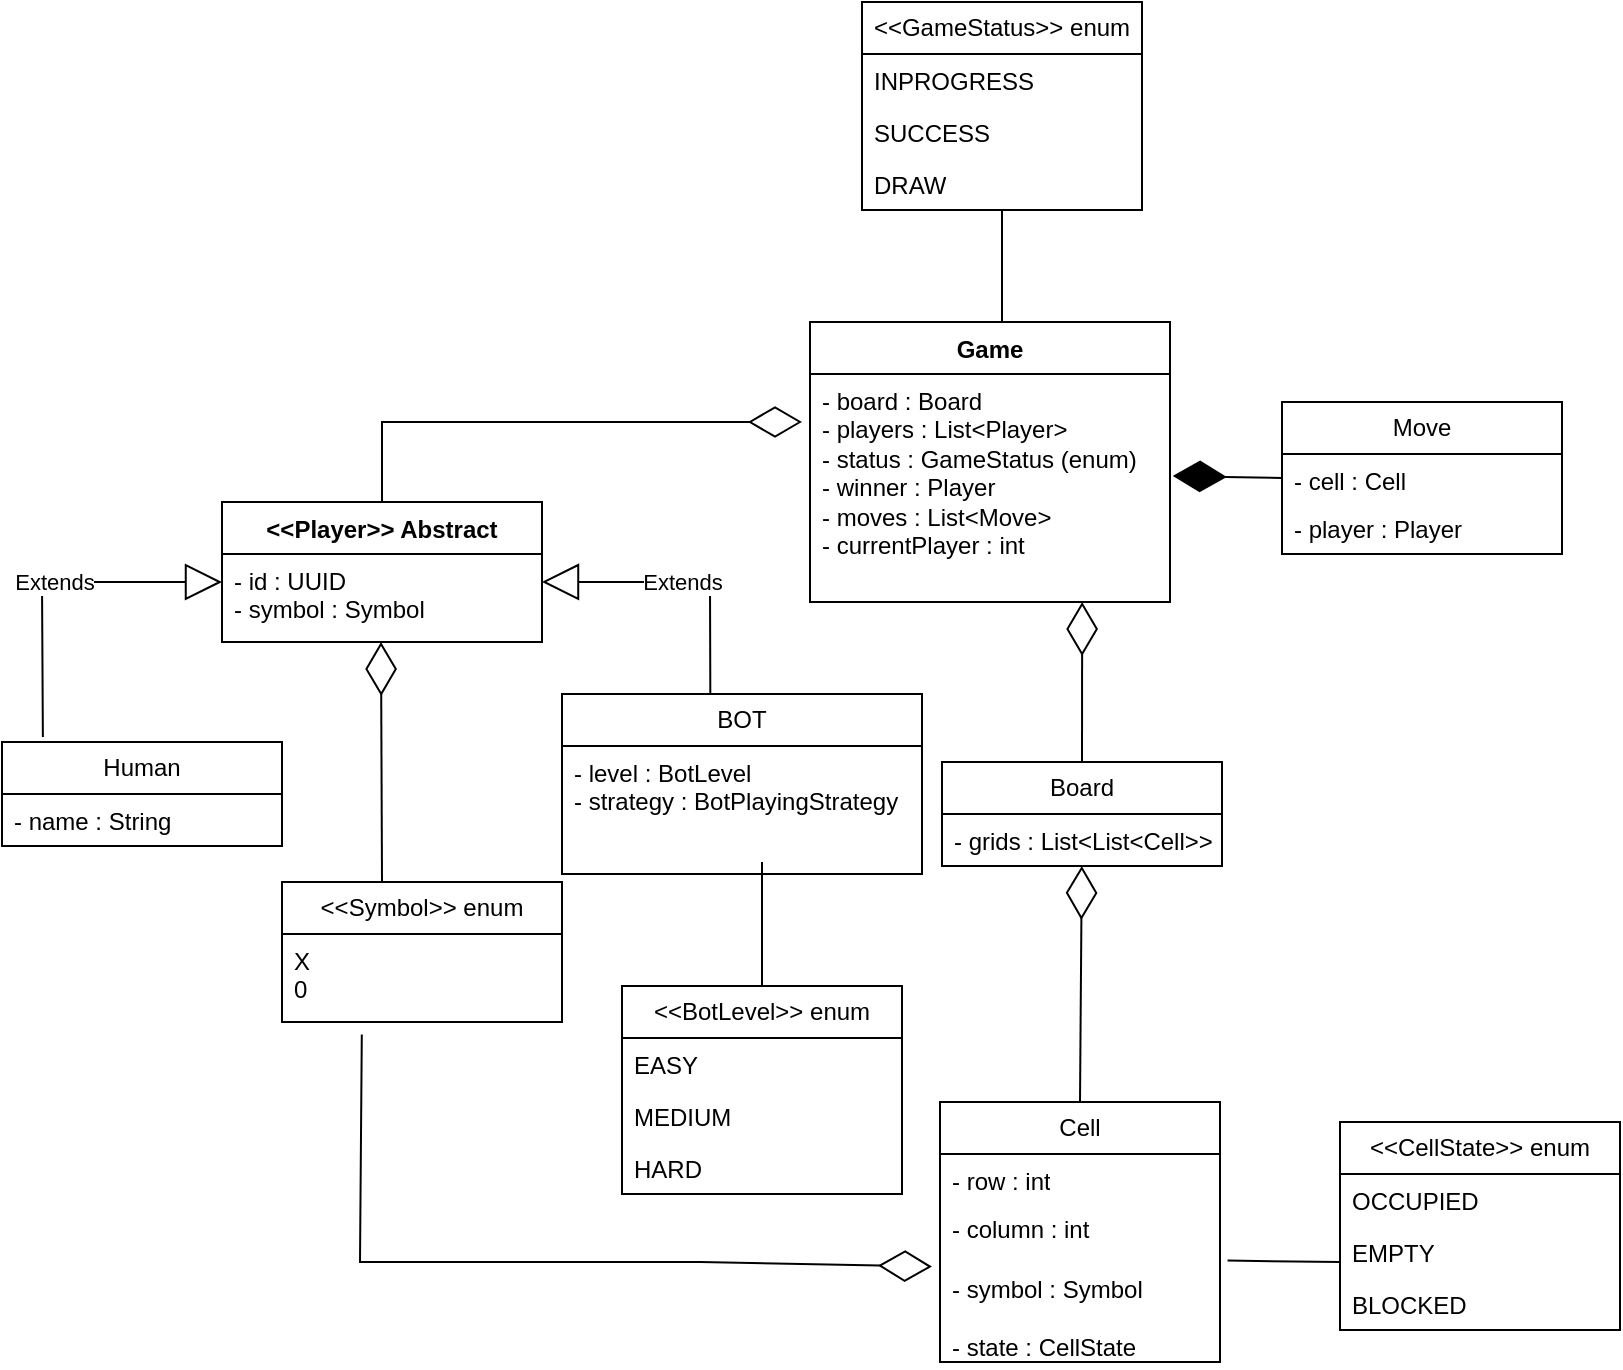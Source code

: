 <mxfile version="24.7.8">
  <diagram id="23iRSUPoRavnBvh4doch" name="Page-1">
    <mxGraphModel dx="1114" dy="757" grid="1" gridSize="10" guides="1" tooltips="1" connect="1" arrows="1" fold="1" page="1" pageScale="1" pageWidth="827" pageHeight="1169" math="0" shadow="0">
      <root>
        <mxCell id="0" />
        <mxCell id="1" parent="0" />
        <mxCell id="Uuj3jZGyr2rjbVmX2i0e-5" value="Game" style="swimlane;fontStyle=1;align=center;verticalAlign=top;childLayout=stackLayout;horizontal=1;startSize=26;horizontalStack=0;resizeParent=1;resizeParentMax=0;resizeLast=0;collapsible=1;marginBottom=0;whiteSpace=wrap;html=1;" parent="1" vertex="1">
          <mxGeometry x="414" y="190" width="180" height="140" as="geometry" />
        </mxCell>
        <mxCell id="Uuj3jZGyr2rjbVmX2i0e-6" value="- board : Board&lt;div&gt;- players : List&amp;lt;Player&amp;gt;&lt;/div&gt;&lt;div&gt;- status : GameStatus (enum)&lt;/div&gt;&lt;div&gt;- winner : Player&lt;/div&gt;&lt;div&gt;- moves : List&amp;lt;Move&amp;gt;&lt;/div&gt;&lt;div&gt;- currentPlayer : int&lt;/div&gt;&lt;div&gt;&lt;br&gt;&lt;/div&gt;" style="text;strokeColor=none;fillColor=none;align=left;verticalAlign=top;spacingLeft=4;spacingRight=4;overflow=hidden;rotatable=0;points=[[0,0.5],[1,0.5]];portConstraint=eastwest;whiteSpace=wrap;html=1;" parent="Uuj3jZGyr2rjbVmX2i0e-5" vertex="1">
          <mxGeometry y="26" width="180" height="114" as="geometry" />
        </mxCell>
        <mxCell id="Uuj3jZGyr2rjbVmX2i0e-9" value="&amp;lt;&amp;lt;Player&amp;gt;&amp;gt; Abstract" style="swimlane;fontStyle=1;align=center;verticalAlign=top;childLayout=stackLayout;horizontal=1;startSize=26;horizontalStack=0;resizeParent=1;resizeParentMax=0;resizeLast=0;collapsible=1;marginBottom=0;whiteSpace=wrap;html=1;" parent="1" vertex="1">
          <mxGeometry x="120" y="280" width="160" height="70" as="geometry" />
        </mxCell>
        <mxCell id="Uuj3jZGyr2rjbVmX2i0e-10" value="- id : UUID&lt;div&gt;- symbol : Symbol&lt;/div&gt;" style="text;strokeColor=none;fillColor=none;align=left;verticalAlign=top;spacingLeft=4;spacingRight=4;overflow=hidden;rotatable=0;points=[[0,0.5],[1,0.5]];portConstraint=eastwest;whiteSpace=wrap;html=1;" parent="Uuj3jZGyr2rjbVmX2i0e-9" vertex="1">
          <mxGeometry y="26" width="160" height="44" as="geometry" />
        </mxCell>
        <mxCell id="Uuj3jZGyr2rjbVmX2i0e-17" value="Human" style="swimlane;fontStyle=0;childLayout=stackLayout;horizontal=1;startSize=26;fillColor=none;horizontalStack=0;resizeParent=1;resizeParentMax=0;resizeLast=0;collapsible=1;marginBottom=0;whiteSpace=wrap;html=1;" parent="1" vertex="1">
          <mxGeometry x="10" y="400" width="140" height="52" as="geometry" />
        </mxCell>
        <mxCell id="Uuj3jZGyr2rjbVmX2i0e-18" value="- name : String" style="text;strokeColor=none;fillColor=none;align=left;verticalAlign=top;spacingLeft=4;spacingRight=4;overflow=hidden;rotatable=0;points=[[0,0.5],[1,0.5]];portConstraint=eastwest;whiteSpace=wrap;html=1;" parent="Uuj3jZGyr2rjbVmX2i0e-17" vertex="1">
          <mxGeometry y="26" width="140" height="26" as="geometry" />
        </mxCell>
        <mxCell id="Uuj3jZGyr2rjbVmX2i0e-21" value="BOT" style="swimlane;fontStyle=0;childLayout=stackLayout;horizontal=1;startSize=26;fillColor=none;horizontalStack=0;resizeParent=1;resizeParentMax=0;resizeLast=0;collapsible=1;marginBottom=0;whiteSpace=wrap;html=1;" parent="1" vertex="1">
          <mxGeometry x="290" y="376" width="180" height="90" as="geometry" />
        </mxCell>
        <mxCell id="Uuj3jZGyr2rjbVmX2i0e-22" value="- level : BotLevel&lt;div&gt;- strategy : BotPlayingStrategy&lt;/div&gt;" style="text;strokeColor=none;fillColor=none;align=left;verticalAlign=top;spacingLeft=4;spacingRight=4;overflow=hidden;rotatable=0;points=[[0,0.5],[1,0.5]];portConstraint=eastwest;whiteSpace=wrap;html=1;" parent="Uuj3jZGyr2rjbVmX2i0e-21" vertex="1">
          <mxGeometry y="26" width="180" height="64" as="geometry" />
        </mxCell>
        <mxCell id="Uuj3jZGyr2rjbVmX2i0e-27" value="Board" style="swimlane;fontStyle=0;childLayout=stackLayout;horizontal=1;startSize=26;fillColor=none;horizontalStack=0;resizeParent=1;resizeParentMax=0;resizeLast=0;collapsible=1;marginBottom=0;whiteSpace=wrap;html=1;" parent="1" vertex="1">
          <mxGeometry x="480" y="410" width="140" height="52" as="geometry" />
        </mxCell>
        <mxCell id="Uuj3jZGyr2rjbVmX2i0e-28" value="- grids : List&amp;lt;List&amp;lt;Cell&amp;gt;&amp;gt;" style="text;strokeColor=none;fillColor=none;align=left;verticalAlign=top;spacingLeft=4;spacingRight=4;overflow=hidden;rotatable=0;points=[[0,0.5],[1,0.5]];portConstraint=eastwest;whiteSpace=wrap;html=1;" parent="Uuj3jZGyr2rjbVmX2i0e-27" vertex="1">
          <mxGeometry y="26" width="140" height="26" as="geometry" />
        </mxCell>
        <mxCell id="Uuj3jZGyr2rjbVmX2i0e-31" value="&amp;lt;&amp;lt;GameStatus&amp;gt;&amp;gt; enum" style="swimlane;fontStyle=0;childLayout=stackLayout;horizontal=1;startSize=26;fillColor=none;horizontalStack=0;resizeParent=1;resizeParentMax=0;resizeLast=0;collapsible=1;marginBottom=0;whiteSpace=wrap;html=1;" parent="1" vertex="1">
          <mxGeometry x="440" y="30" width="140" height="104" as="geometry" />
        </mxCell>
        <mxCell id="Uuj3jZGyr2rjbVmX2i0e-32" value="INPROGRESS" style="text;strokeColor=none;fillColor=none;align=left;verticalAlign=top;spacingLeft=4;spacingRight=4;overflow=hidden;rotatable=0;points=[[0,0.5],[1,0.5]];portConstraint=eastwest;whiteSpace=wrap;html=1;" parent="Uuj3jZGyr2rjbVmX2i0e-31" vertex="1">
          <mxGeometry y="26" width="140" height="26" as="geometry" />
        </mxCell>
        <mxCell id="Uuj3jZGyr2rjbVmX2i0e-33" value="SUCCESS" style="text;strokeColor=none;fillColor=none;align=left;verticalAlign=top;spacingLeft=4;spacingRight=4;overflow=hidden;rotatable=0;points=[[0,0.5],[1,0.5]];portConstraint=eastwest;whiteSpace=wrap;html=1;" parent="Uuj3jZGyr2rjbVmX2i0e-31" vertex="1">
          <mxGeometry y="52" width="140" height="26" as="geometry" />
        </mxCell>
        <mxCell id="Uuj3jZGyr2rjbVmX2i0e-34" value="DRAW" style="text;strokeColor=none;fillColor=none;align=left;verticalAlign=top;spacingLeft=4;spacingRight=4;overflow=hidden;rotatable=0;points=[[0,0.5],[1,0.5]];portConstraint=eastwest;whiteSpace=wrap;html=1;" parent="Uuj3jZGyr2rjbVmX2i0e-31" vertex="1">
          <mxGeometry y="78" width="140" height="26" as="geometry" />
        </mxCell>
        <mxCell id="Uuj3jZGyr2rjbVmX2i0e-35" value="&amp;lt;&amp;lt;Symbol&amp;gt;&amp;gt; enum" style="swimlane;fontStyle=0;childLayout=stackLayout;horizontal=1;startSize=26;fillColor=none;horizontalStack=0;resizeParent=1;resizeParentMax=0;resizeLast=0;collapsible=1;marginBottom=0;whiteSpace=wrap;html=1;" parent="1" vertex="1">
          <mxGeometry x="150" y="470" width="140" height="70" as="geometry" />
        </mxCell>
        <mxCell id="Uuj3jZGyr2rjbVmX2i0e-36" value="X&lt;div&gt;0&lt;/div&gt;" style="text;strokeColor=none;fillColor=none;align=left;verticalAlign=top;spacingLeft=4;spacingRight=4;overflow=hidden;rotatable=0;points=[[0,0.5],[1,0.5]];portConstraint=eastwest;whiteSpace=wrap;html=1;" parent="Uuj3jZGyr2rjbVmX2i0e-35" vertex="1">
          <mxGeometry y="26" width="140" height="44" as="geometry" />
        </mxCell>
        <mxCell id="Uuj3jZGyr2rjbVmX2i0e-39" value="" style="endArrow=diamondThin;endFill=0;endSize=24;html=1;rounded=0;" parent="1" edge="1">
          <mxGeometry width="160" relative="1" as="geometry">
            <mxPoint x="200" y="470" as="sourcePoint" />
            <mxPoint x="199.5" y="350" as="targetPoint" />
          </mxGeometry>
        </mxCell>
        <mxCell id="Uuj3jZGyr2rjbVmX2i0e-42" value="Cell" style="swimlane;fontStyle=0;childLayout=stackLayout;horizontal=1;startSize=26;fillColor=none;horizontalStack=0;resizeParent=1;resizeParentMax=0;resizeLast=0;collapsible=1;marginBottom=0;whiteSpace=wrap;html=1;" parent="1" vertex="1">
          <mxGeometry x="479" y="580" width="140" height="130" as="geometry" />
        </mxCell>
        <mxCell id="Uuj3jZGyr2rjbVmX2i0e-43" value="- row : int" style="text;strokeColor=none;fillColor=none;align=left;verticalAlign=top;spacingLeft=4;spacingRight=4;overflow=hidden;rotatable=0;points=[[0,0.5],[1,0.5]];portConstraint=eastwest;whiteSpace=wrap;html=1;" parent="Uuj3jZGyr2rjbVmX2i0e-42" vertex="1">
          <mxGeometry y="26" width="140" height="24" as="geometry" />
        </mxCell>
        <mxCell id="Uuj3jZGyr2rjbVmX2i0e-44" value="- column : int" style="text;strokeColor=none;fillColor=none;align=left;verticalAlign=top;spacingLeft=4;spacingRight=4;overflow=hidden;rotatable=0;points=[[0,0.5],[1,0.5]];portConstraint=eastwest;whiteSpace=wrap;html=1;" parent="Uuj3jZGyr2rjbVmX2i0e-42" vertex="1">
          <mxGeometry y="50" width="140" height="30" as="geometry" />
        </mxCell>
        <mxCell id="Uuj3jZGyr2rjbVmX2i0e-65" value="" style="endArrow=none;html=1;rounded=0;exitX=1.027;exitY=-0.014;exitDx=0;exitDy=0;exitPerimeter=0;" parent="Uuj3jZGyr2rjbVmX2i0e-42" source="Uuj3jZGyr2rjbVmX2i0e-45" edge="1">
          <mxGeometry relative="1" as="geometry">
            <mxPoint x="50" y="80" as="sourcePoint" />
            <mxPoint x="200" y="80" as="targetPoint" />
          </mxGeometry>
        </mxCell>
        <mxCell id="Uuj3jZGyr2rjbVmX2i0e-45" value="- symbol : Symbol&lt;div&gt;&lt;br&gt;&lt;/div&gt;&lt;div&gt;- state : CellState&lt;/div&gt;" style="text;strokeColor=none;fillColor=none;align=left;verticalAlign=top;spacingLeft=4;spacingRight=4;overflow=hidden;rotatable=0;points=[[0,0.5],[1,0.5]];portConstraint=eastwest;whiteSpace=wrap;html=1;" parent="Uuj3jZGyr2rjbVmX2i0e-42" vertex="1">
          <mxGeometry y="80" width="140" height="50" as="geometry" />
        </mxCell>
        <mxCell id="Uuj3jZGyr2rjbVmX2i0e-47" value="Move" style="swimlane;fontStyle=0;childLayout=stackLayout;horizontal=1;startSize=26;fillColor=none;horizontalStack=0;resizeParent=1;resizeParentMax=0;resizeLast=0;collapsible=1;marginBottom=0;whiteSpace=wrap;html=1;" parent="1" vertex="1">
          <mxGeometry x="650" y="230" width="140" height="76" as="geometry" />
        </mxCell>
        <mxCell id="Uuj3jZGyr2rjbVmX2i0e-48" value="- cell : Cell" style="text;strokeColor=none;fillColor=none;align=left;verticalAlign=top;spacingLeft=4;spacingRight=4;overflow=hidden;rotatable=0;points=[[0,0.5],[1,0.5]];portConstraint=eastwest;whiteSpace=wrap;html=1;" parent="Uuj3jZGyr2rjbVmX2i0e-47" vertex="1">
          <mxGeometry y="26" width="140" height="24" as="geometry" />
        </mxCell>
        <mxCell id="Uuj3jZGyr2rjbVmX2i0e-49" value="- player : Player" style="text;strokeColor=none;fillColor=none;align=left;verticalAlign=top;spacingLeft=4;spacingRight=4;overflow=hidden;rotatable=0;points=[[0,0.5],[1,0.5]];portConstraint=eastwest;whiteSpace=wrap;html=1;" parent="Uuj3jZGyr2rjbVmX2i0e-47" vertex="1">
          <mxGeometry y="50" width="140" height="26" as="geometry" />
        </mxCell>
        <mxCell id="Uuj3jZGyr2rjbVmX2i0e-51" value="" style="endArrow=diamondThin;endFill=0;endSize=24;html=1;rounded=0;exitX=0.5;exitY=0;exitDx=0;exitDy=0;" parent="1" source="Uuj3jZGyr2rjbVmX2i0e-9" edge="1">
          <mxGeometry width="160" relative="1" as="geometry">
            <mxPoint x="250" y="250" as="sourcePoint" />
            <mxPoint x="410" y="240" as="targetPoint" />
            <Array as="points">
              <mxPoint x="200" y="240" />
            </Array>
          </mxGeometry>
        </mxCell>
        <mxCell id="Uuj3jZGyr2rjbVmX2i0e-52" value="" style="endArrow=diamondThin;endFill=0;endSize=24;html=1;rounded=0;exitX=0.5;exitY=0;exitDx=0;exitDy=0;" parent="1" source="Uuj3jZGyr2rjbVmX2i0e-42" target="Uuj3jZGyr2rjbVmX2i0e-28" edge="1">
          <mxGeometry width="160" relative="1" as="geometry">
            <mxPoint x="480" y="500" as="sourcePoint" />
            <mxPoint x="640" y="500" as="targetPoint" />
          </mxGeometry>
        </mxCell>
        <mxCell id="Uuj3jZGyr2rjbVmX2i0e-53" value="" style="endArrow=diamondThin;endFill=1;endSize=24;html=1;rounded=0;entryX=1.008;entryY=0.447;entryDx=0;entryDy=0;entryPerimeter=0;exitX=0;exitY=0.5;exitDx=0;exitDy=0;" parent="1" source="Uuj3jZGyr2rjbVmX2i0e-48" target="Uuj3jZGyr2rjbVmX2i0e-6" edge="1">
          <mxGeometry width="160" relative="1" as="geometry">
            <mxPoint x="610" y="330" as="sourcePoint" />
            <mxPoint x="770" y="330" as="targetPoint" />
          </mxGeometry>
        </mxCell>
        <mxCell id="Uuj3jZGyr2rjbVmX2i0e-55" value="" style="endArrow=diamondThin;endFill=0;endSize=24;html=1;rounded=0;entryX=0.756;entryY=1;entryDx=0;entryDy=0;entryPerimeter=0;exitX=0.5;exitY=0;exitDx=0;exitDy=0;" parent="1" source="Uuj3jZGyr2rjbVmX2i0e-27" target="Uuj3jZGyr2rjbVmX2i0e-6" edge="1">
          <mxGeometry width="160" relative="1" as="geometry">
            <mxPoint x="525" y="400" as="sourcePoint" />
            <mxPoint x="670" y="390" as="targetPoint" />
          </mxGeometry>
        </mxCell>
        <mxCell id="Uuj3jZGyr2rjbVmX2i0e-56" value="Extends" style="endArrow=block;endSize=16;endFill=0;html=1;rounded=0;exitX=0.412;exitY=-0.002;exitDx=0;exitDy=0;exitPerimeter=0;entryX=1;entryY=0.318;entryDx=0;entryDy=0;entryPerimeter=0;" parent="1" source="Uuj3jZGyr2rjbVmX2i0e-21" target="Uuj3jZGyr2rjbVmX2i0e-10" edge="1">
          <mxGeometry width="160" relative="1" as="geometry">
            <mxPoint x="300" y="370" as="sourcePoint" />
            <mxPoint x="310" y="310" as="targetPoint" />
            <Array as="points">
              <mxPoint x="364" y="320" />
            </Array>
          </mxGeometry>
        </mxCell>
        <mxCell id="Uuj3jZGyr2rjbVmX2i0e-57" value="Extends" style="endArrow=block;endSize=16;endFill=0;html=1;rounded=0;exitX=0.146;exitY=-0.048;exitDx=0;exitDy=0;exitPerimeter=0;" parent="1" source="Uuj3jZGyr2rjbVmX2i0e-17" edge="1">
          <mxGeometry width="160" relative="1" as="geometry">
            <mxPoint x="-40" y="320" as="sourcePoint" />
            <mxPoint x="120" y="320" as="targetPoint" />
            <Array as="points">
              <mxPoint x="30" y="320" />
            </Array>
          </mxGeometry>
        </mxCell>
        <mxCell id="Uuj3jZGyr2rjbVmX2i0e-58" value="" style="endArrow=none;html=1;rounded=0;" parent="1" source="Uuj3jZGyr2rjbVmX2i0e-34" edge="1">
          <mxGeometry relative="1" as="geometry">
            <mxPoint x="340" y="390" as="sourcePoint" />
            <mxPoint x="510" y="190" as="targetPoint" />
          </mxGeometry>
        </mxCell>
        <mxCell id="Uuj3jZGyr2rjbVmX2i0e-59" value="" style="endArrow=diamondThin;endFill=0;endSize=24;html=1;rounded=0;entryX=-0.029;entryY=1.077;entryDx=0;entryDy=0;entryPerimeter=0;exitX=0.285;exitY=1.141;exitDx=0;exitDy=0;exitPerimeter=0;" parent="1" source="Uuj3jZGyr2rjbVmX2i0e-36" target="Uuj3jZGyr2rjbVmX2i0e-44" edge="1">
          <mxGeometry width="160" relative="1" as="geometry">
            <mxPoint x="189.46" y="583.508" as="sourcePoint" />
            <mxPoint x="469" y="640" as="targetPoint" />
            <Array as="points">
              <mxPoint x="189" y="660" />
              <mxPoint x="359" y="660" />
            </Array>
          </mxGeometry>
        </mxCell>
        <mxCell id="Uuj3jZGyr2rjbVmX2i0e-61" value="&amp;lt;&amp;lt;CellState&amp;gt;&amp;gt; enum" style="swimlane;fontStyle=0;childLayout=stackLayout;horizontal=1;startSize=26;fillColor=none;horizontalStack=0;resizeParent=1;resizeParentMax=0;resizeLast=0;collapsible=1;marginBottom=0;whiteSpace=wrap;html=1;" parent="1" vertex="1">
          <mxGeometry x="679" y="590" width="140" height="104" as="geometry" />
        </mxCell>
        <mxCell id="Uuj3jZGyr2rjbVmX2i0e-62" value="OCCUPIED" style="text;strokeColor=none;fillColor=none;align=left;verticalAlign=top;spacingLeft=4;spacingRight=4;overflow=hidden;rotatable=0;points=[[0,0.5],[1,0.5]];portConstraint=eastwest;whiteSpace=wrap;html=1;" parent="Uuj3jZGyr2rjbVmX2i0e-61" vertex="1">
          <mxGeometry y="26" width="140" height="26" as="geometry" />
        </mxCell>
        <mxCell id="Uuj3jZGyr2rjbVmX2i0e-63" value="EMPTY" style="text;strokeColor=none;fillColor=none;align=left;verticalAlign=top;spacingLeft=4;spacingRight=4;overflow=hidden;rotatable=0;points=[[0,0.5],[1,0.5]];portConstraint=eastwest;whiteSpace=wrap;html=1;" parent="Uuj3jZGyr2rjbVmX2i0e-61" vertex="1">
          <mxGeometry y="52" width="140" height="26" as="geometry" />
        </mxCell>
        <mxCell id="Uuj3jZGyr2rjbVmX2i0e-64" value="BLOCKED" style="text;strokeColor=none;fillColor=none;align=left;verticalAlign=top;spacingLeft=4;spacingRight=4;overflow=hidden;rotatable=0;points=[[0,0.5],[1,0.5]];portConstraint=eastwest;whiteSpace=wrap;html=1;" parent="Uuj3jZGyr2rjbVmX2i0e-61" vertex="1">
          <mxGeometry y="78" width="140" height="26" as="geometry" />
        </mxCell>
        <mxCell id="Uuj3jZGyr2rjbVmX2i0e-66" value="&amp;lt;&amp;lt;BotLevel&amp;gt;&amp;gt; enum" style="swimlane;fontStyle=0;childLayout=stackLayout;horizontal=1;startSize=26;fillColor=none;horizontalStack=0;resizeParent=1;resizeParentMax=0;resizeLast=0;collapsible=1;marginBottom=0;whiteSpace=wrap;html=1;" parent="1" vertex="1">
          <mxGeometry x="320" y="522" width="140" height="104" as="geometry" />
        </mxCell>
        <mxCell id="Uuj3jZGyr2rjbVmX2i0e-67" value="EASY" style="text;strokeColor=none;fillColor=none;align=left;verticalAlign=top;spacingLeft=4;spacingRight=4;overflow=hidden;rotatable=0;points=[[0,0.5],[1,0.5]];portConstraint=eastwest;whiteSpace=wrap;html=1;" parent="Uuj3jZGyr2rjbVmX2i0e-66" vertex="1">
          <mxGeometry y="26" width="140" height="26" as="geometry" />
        </mxCell>
        <mxCell id="Uuj3jZGyr2rjbVmX2i0e-68" value="MEDIUM" style="text;strokeColor=none;fillColor=none;align=left;verticalAlign=top;spacingLeft=4;spacingRight=4;overflow=hidden;rotatable=0;points=[[0,0.5],[1,0.5]];portConstraint=eastwest;whiteSpace=wrap;html=1;" parent="Uuj3jZGyr2rjbVmX2i0e-66" vertex="1">
          <mxGeometry y="52" width="140" height="26" as="geometry" />
        </mxCell>
        <mxCell id="Uuj3jZGyr2rjbVmX2i0e-69" value="HARD" style="text;strokeColor=none;fillColor=none;align=left;verticalAlign=top;spacingLeft=4;spacingRight=4;overflow=hidden;rotatable=0;points=[[0,0.5],[1,0.5]];portConstraint=eastwest;whiteSpace=wrap;html=1;" parent="Uuj3jZGyr2rjbVmX2i0e-66" vertex="1">
          <mxGeometry y="78" width="140" height="26" as="geometry" />
        </mxCell>
        <mxCell id="Uuj3jZGyr2rjbVmX2i0e-70" value="" style="endArrow=none;html=1;rounded=0;entryX=0.5;entryY=0;entryDx=0;entryDy=0;" parent="1" target="Uuj3jZGyr2rjbVmX2i0e-66" edge="1">
          <mxGeometry relative="1" as="geometry">
            <mxPoint x="390" y="460" as="sourcePoint" />
            <mxPoint x="500" y="460" as="targetPoint" />
          </mxGeometry>
        </mxCell>
      </root>
    </mxGraphModel>
  </diagram>
</mxfile>

